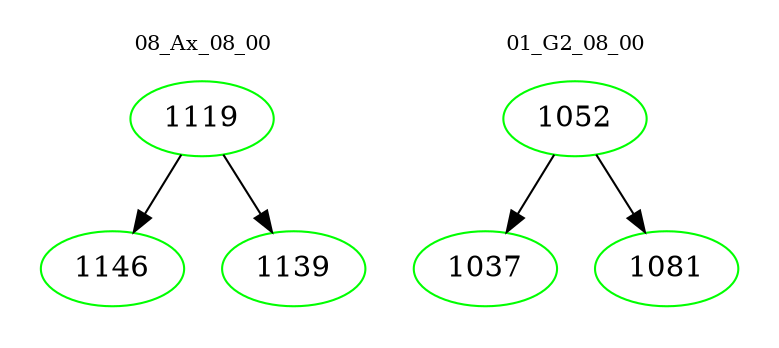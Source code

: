 digraph{
subgraph cluster_0 {
color = white
label = "08_Ax_08_00";
fontsize=10;
T0_1119 [label="1119", color="green"]
T0_1119 -> T0_1146 [color="black"]
T0_1146 [label="1146", color="green"]
T0_1119 -> T0_1139 [color="black"]
T0_1139 [label="1139", color="green"]
}
subgraph cluster_1 {
color = white
label = "01_G2_08_00";
fontsize=10;
T1_1052 [label="1052", color="green"]
T1_1052 -> T1_1037 [color="black"]
T1_1037 [label="1037", color="green"]
T1_1052 -> T1_1081 [color="black"]
T1_1081 [label="1081", color="green"]
}
}
